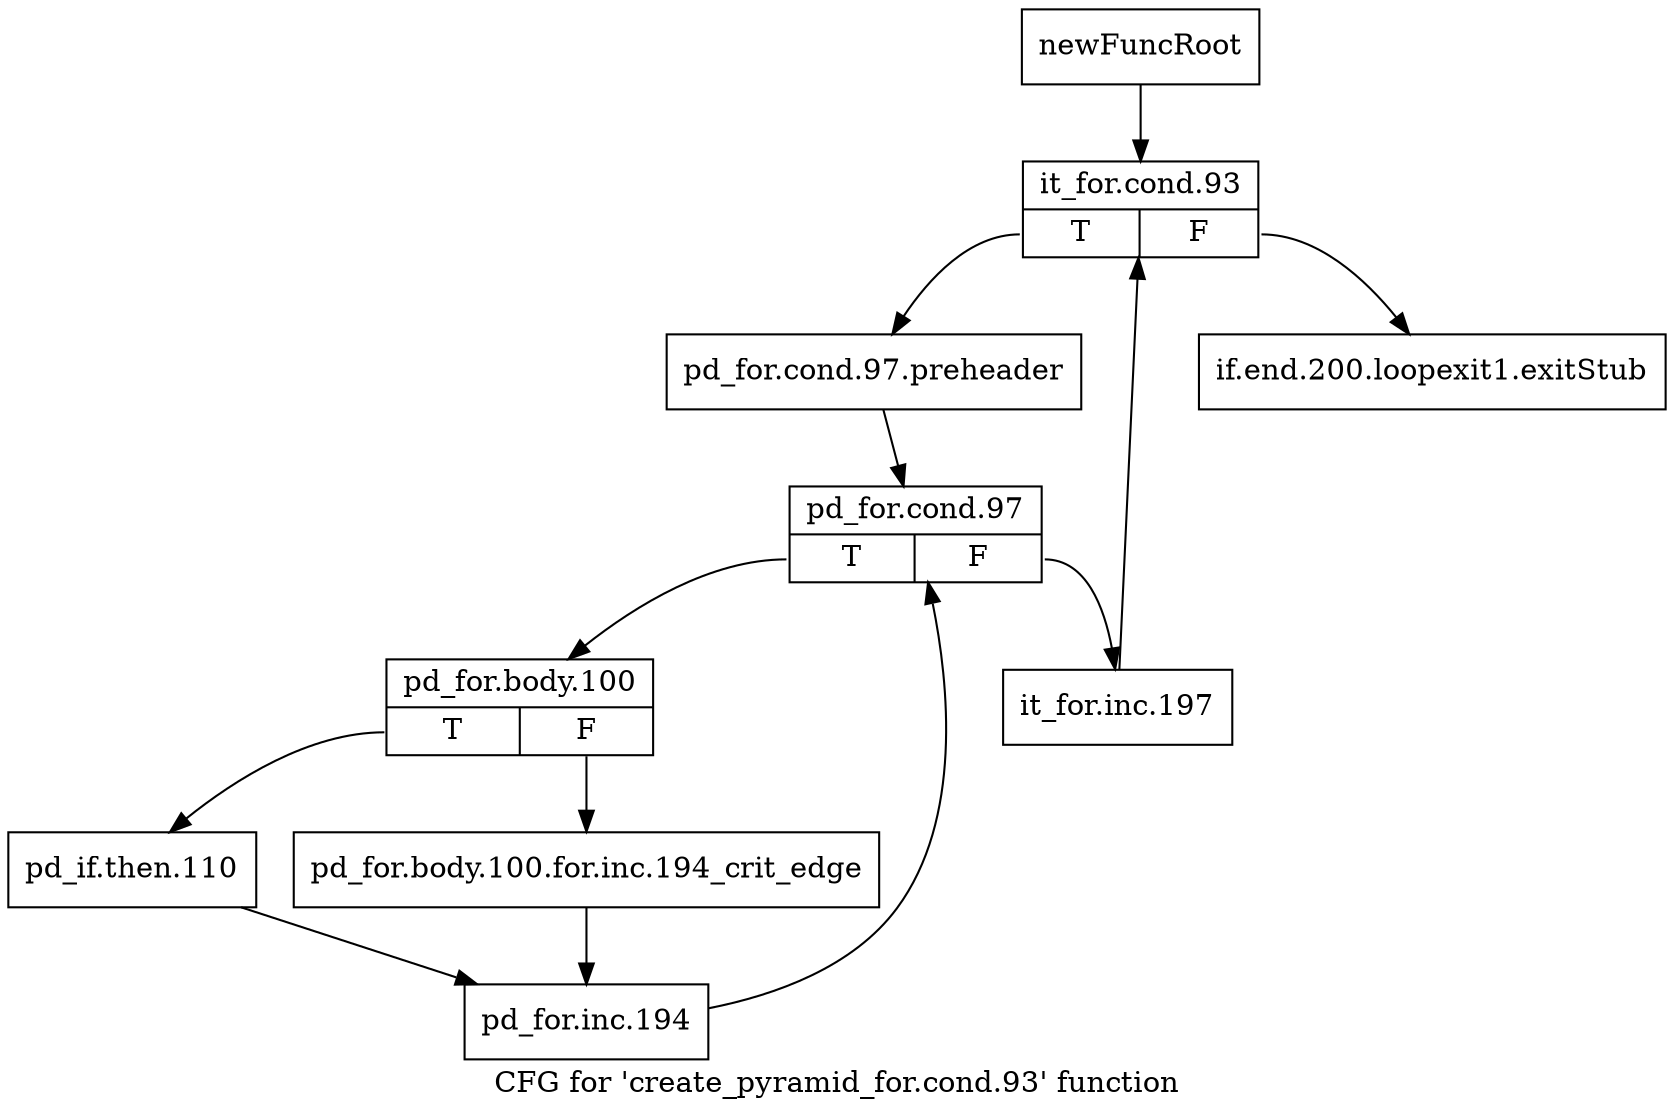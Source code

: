 digraph "CFG for 'create_pyramid_for.cond.93' function" {
	label="CFG for 'create_pyramid_for.cond.93' function";

	Node0x23de850 [shape=record,label="{newFuncRoot}"];
	Node0x23de850 -> Node0x23de8f0;
	Node0x23de8a0 [shape=record,label="{if.end.200.loopexit1.exitStub}"];
	Node0x23de8f0 [shape=record,label="{it_for.cond.93|{<s0>T|<s1>F}}"];
	Node0x23de8f0:s0 -> Node0x23de940;
	Node0x23de8f0:s1 -> Node0x23de8a0;
	Node0x23de940 [shape=record,label="{pd_for.cond.97.preheader}"];
	Node0x23de940 -> Node0x23de990;
	Node0x23de990 [shape=record,label="{pd_for.cond.97|{<s0>T|<s1>F}}"];
	Node0x23de990:s0 -> Node0x23dea30;
	Node0x23de990:s1 -> Node0x23de9e0;
	Node0x23de9e0 [shape=record,label="{it_for.inc.197}"];
	Node0x23de9e0 -> Node0x23de8f0;
	Node0x23dea30 [shape=record,label="{pd_for.body.100|{<s0>T|<s1>F}}"];
	Node0x23dea30:s0 -> Node0x23dead0;
	Node0x23dea30:s1 -> Node0x23dea80;
	Node0x23dea80 [shape=record,label="{pd_for.body.100.for.inc.194_crit_edge}"];
	Node0x23dea80 -> Node0x23deb20;
	Node0x23dead0 [shape=record,label="{pd_if.then.110}"];
	Node0x23dead0 -> Node0x23deb20;
	Node0x23deb20 [shape=record,label="{pd_for.inc.194}"];
	Node0x23deb20 -> Node0x23de990;
}

